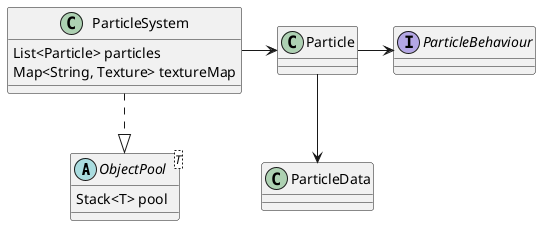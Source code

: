 @startuml

abstract class ObjectPool<T>{

	Stack<T> pool
}

class ParticleSystem{

	List<Particle> particles
	Map<String, Texture> textureMap
}

class Particle
class ParticleData
interface ParticleBehaviour

ParticleSystem ..|> ObjectPool
ParticleSystem -> Particle
Particle --> ParticleData
Particle -> ParticleBehaviour

@enduml